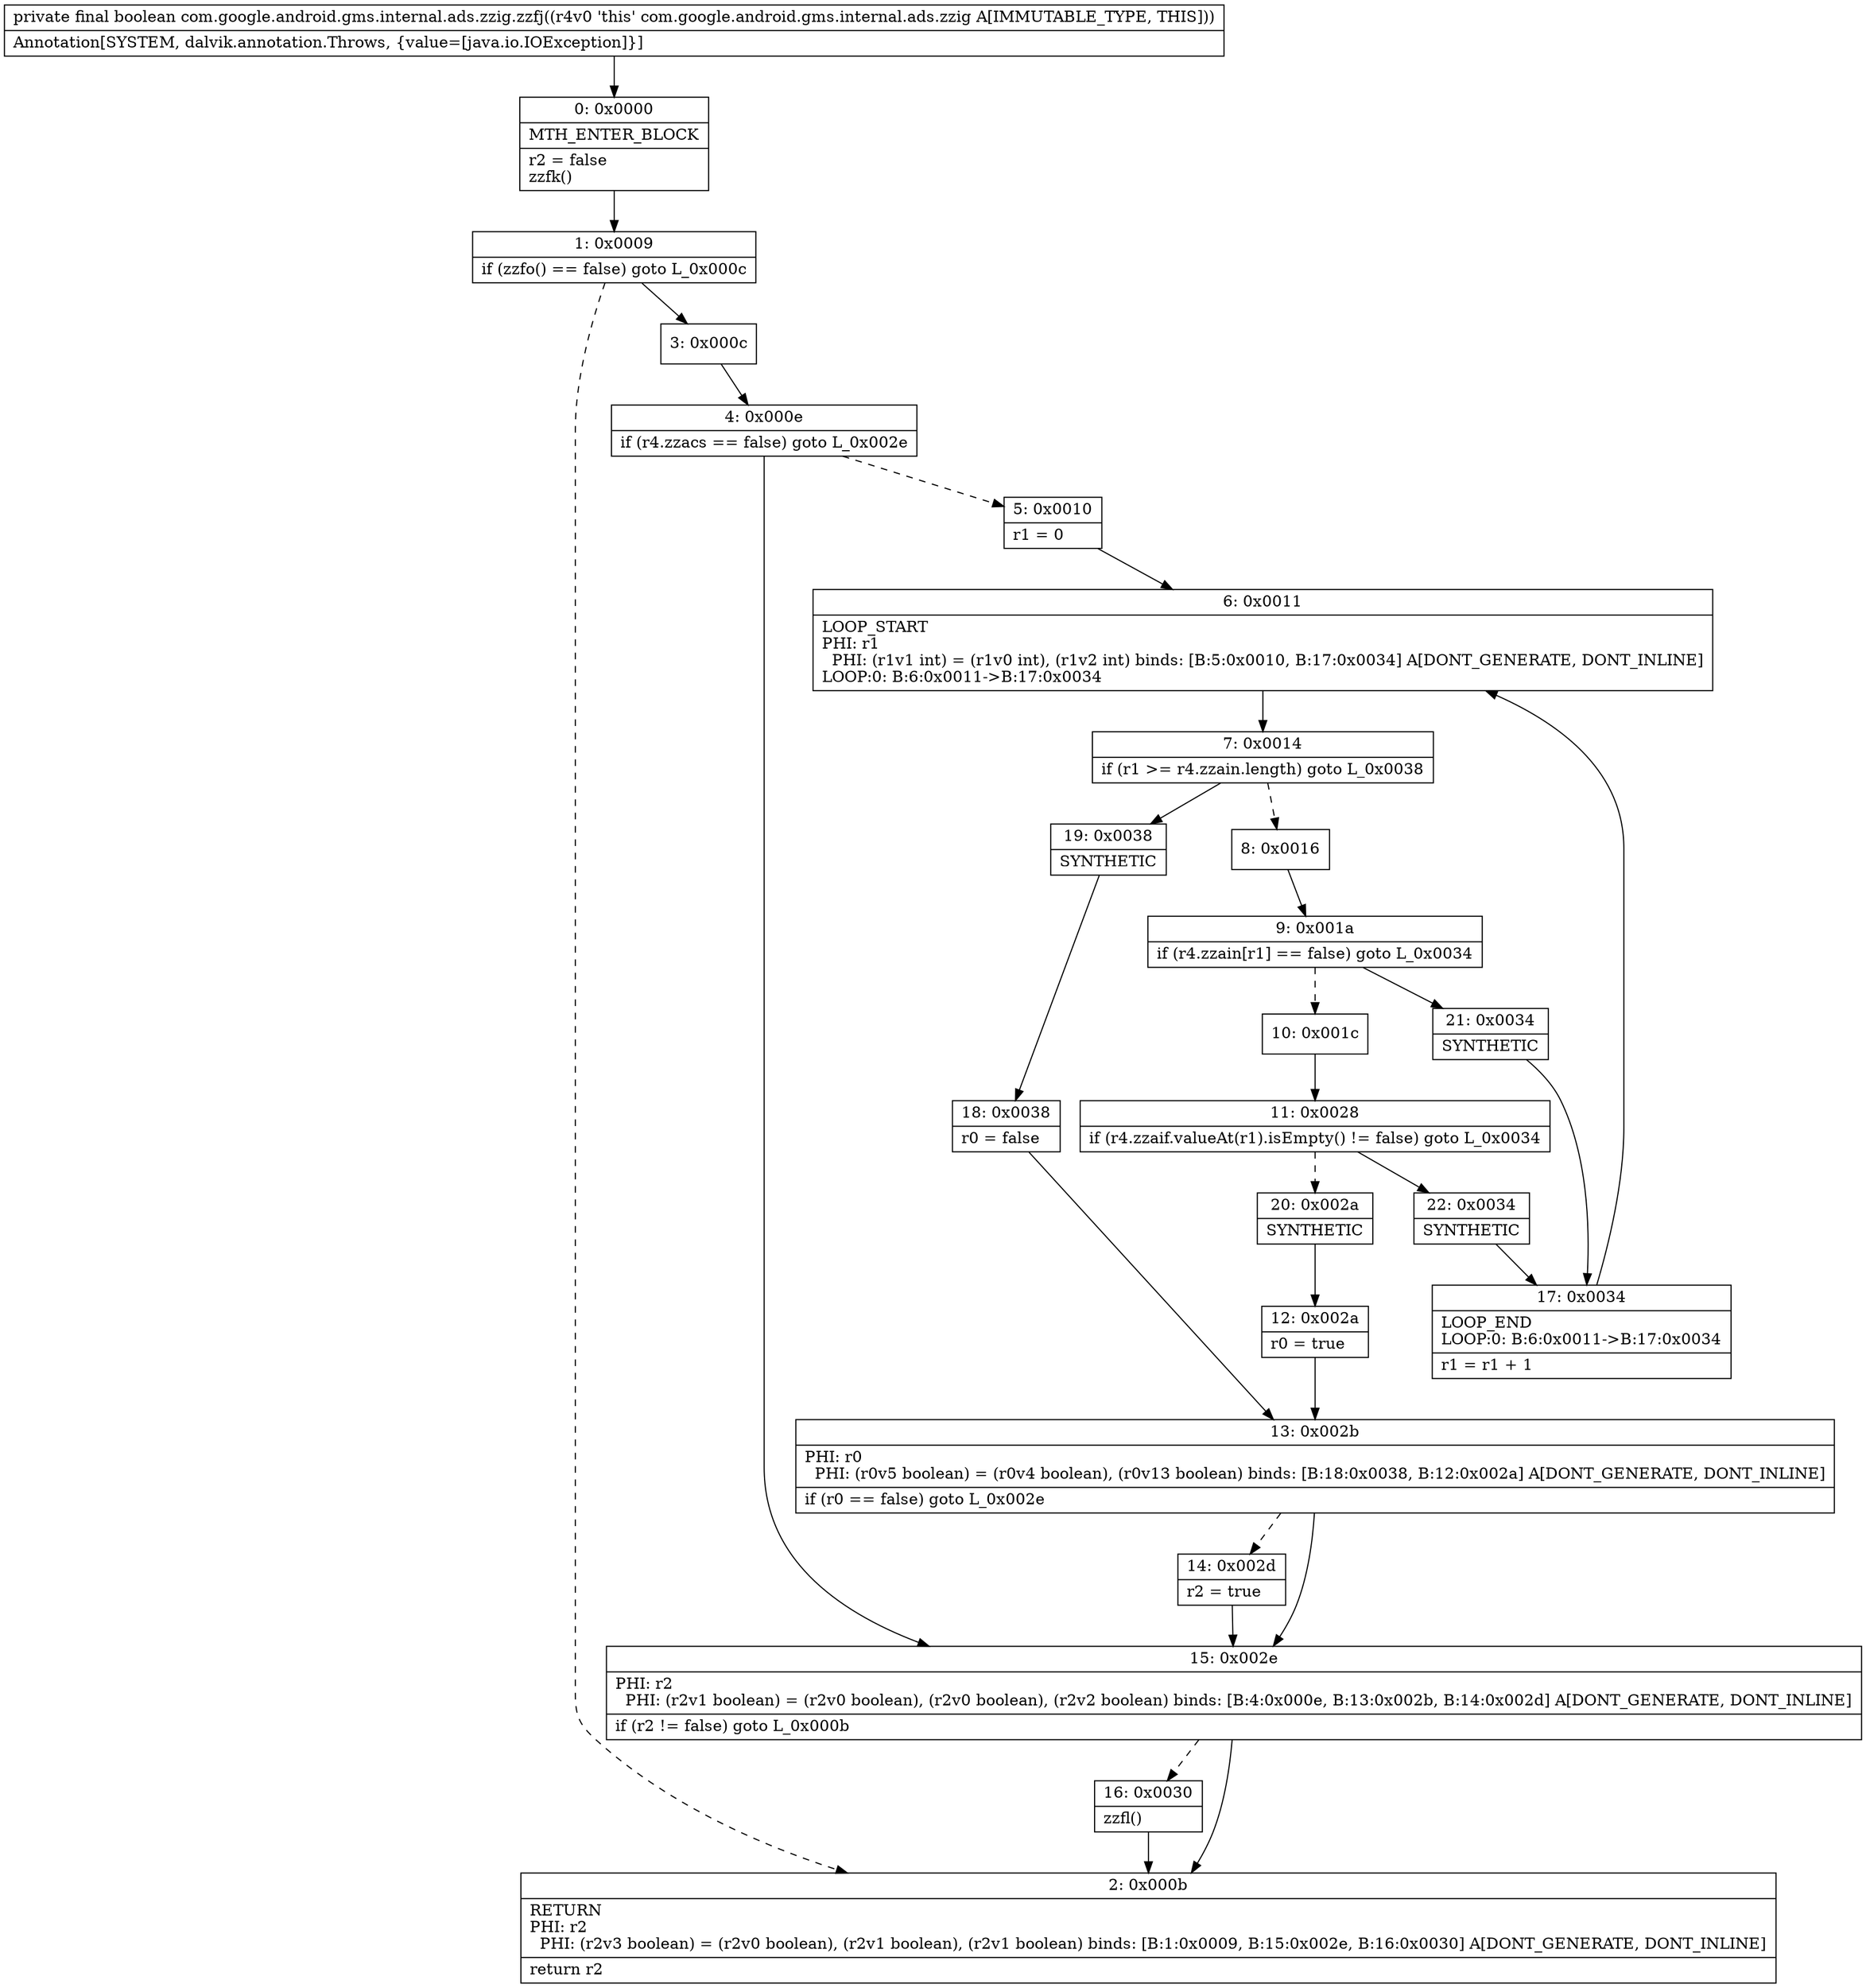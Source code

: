 digraph "CFG forcom.google.android.gms.internal.ads.zzig.zzfj()Z" {
Node_0 [shape=record,label="{0\:\ 0x0000|MTH_ENTER_BLOCK\l|r2 = false\lzzfk()\l}"];
Node_1 [shape=record,label="{1\:\ 0x0009|if (zzfo() == false) goto L_0x000c\l}"];
Node_2 [shape=record,label="{2\:\ 0x000b|RETURN\lPHI: r2 \l  PHI: (r2v3 boolean) = (r2v0 boolean), (r2v1 boolean), (r2v1 boolean) binds: [B:1:0x0009, B:15:0x002e, B:16:0x0030] A[DONT_GENERATE, DONT_INLINE]\l|return r2\l}"];
Node_3 [shape=record,label="{3\:\ 0x000c}"];
Node_4 [shape=record,label="{4\:\ 0x000e|if (r4.zzacs == false) goto L_0x002e\l}"];
Node_5 [shape=record,label="{5\:\ 0x0010|r1 = 0\l}"];
Node_6 [shape=record,label="{6\:\ 0x0011|LOOP_START\lPHI: r1 \l  PHI: (r1v1 int) = (r1v0 int), (r1v2 int) binds: [B:5:0x0010, B:17:0x0034] A[DONT_GENERATE, DONT_INLINE]\lLOOP:0: B:6:0x0011\-\>B:17:0x0034\l}"];
Node_7 [shape=record,label="{7\:\ 0x0014|if (r1 \>= r4.zzain.length) goto L_0x0038\l}"];
Node_8 [shape=record,label="{8\:\ 0x0016}"];
Node_9 [shape=record,label="{9\:\ 0x001a|if (r4.zzain[r1] == false) goto L_0x0034\l}"];
Node_10 [shape=record,label="{10\:\ 0x001c}"];
Node_11 [shape=record,label="{11\:\ 0x0028|if (r4.zzaif.valueAt(r1).isEmpty() != false) goto L_0x0034\l}"];
Node_12 [shape=record,label="{12\:\ 0x002a|r0 = true\l}"];
Node_13 [shape=record,label="{13\:\ 0x002b|PHI: r0 \l  PHI: (r0v5 boolean) = (r0v4 boolean), (r0v13 boolean) binds: [B:18:0x0038, B:12:0x002a] A[DONT_GENERATE, DONT_INLINE]\l|if (r0 == false) goto L_0x002e\l}"];
Node_14 [shape=record,label="{14\:\ 0x002d|r2 = true\l}"];
Node_15 [shape=record,label="{15\:\ 0x002e|PHI: r2 \l  PHI: (r2v1 boolean) = (r2v0 boolean), (r2v0 boolean), (r2v2 boolean) binds: [B:4:0x000e, B:13:0x002b, B:14:0x002d] A[DONT_GENERATE, DONT_INLINE]\l|if (r2 != false) goto L_0x000b\l}"];
Node_16 [shape=record,label="{16\:\ 0x0030|zzfl()\l}"];
Node_17 [shape=record,label="{17\:\ 0x0034|LOOP_END\lLOOP:0: B:6:0x0011\-\>B:17:0x0034\l|r1 = r1 + 1\l}"];
Node_18 [shape=record,label="{18\:\ 0x0038|r0 = false\l}"];
Node_19 [shape=record,label="{19\:\ 0x0038|SYNTHETIC\l}"];
Node_20 [shape=record,label="{20\:\ 0x002a|SYNTHETIC\l}"];
Node_21 [shape=record,label="{21\:\ 0x0034|SYNTHETIC\l}"];
Node_22 [shape=record,label="{22\:\ 0x0034|SYNTHETIC\l}"];
MethodNode[shape=record,label="{private final boolean com.google.android.gms.internal.ads.zzig.zzfj((r4v0 'this' com.google.android.gms.internal.ads.zzig A[IMMUTABLE_TYPE, THIS]))  | Annotation[SYSTEM, dalvik.annotation.Throws, \{value=[java.io.IOException]\}]\l}"];
MethodNode -> Node_0;
Node_0 -> Node_1;
Node_1 -> Node_2[style=dashed];
Node_1 -> Node_3;
Node_3 -> Node_4;
Node_4 -> Node_5[style=dashed];
Node_4 -> Node_15;
Node_5 -> Node_6;
Node_6 -> Node_7;
Node_7 -> Node_8[style=dashed];
Node_7 -> Node_19;
Node_8 -> Node_9;
Node_9 -> Node_10[style=dashed];
Node_9 -> Node_21;
Node_10 -> Node_11;
Node_11 -> Node_20[style=dashed];
Node_11 -> Node_22;
Node_12 -> Node_13;
Node_13 -> Node_14[style=dashed];
Node_13 -> Node_15;
Node_14 -> Node_15;
Node_15 -> Node_2;
Node_15 -> Node_16[style=dashed];
Node_16 -> Node_2;
Node_17 -> Node_6;
Node_18 -> Node_13;
Node_19 -> Node_18;
Node_20 -> Node_12;
Node_21 -> Node_17;
Node_22 -> Node_17;
}

